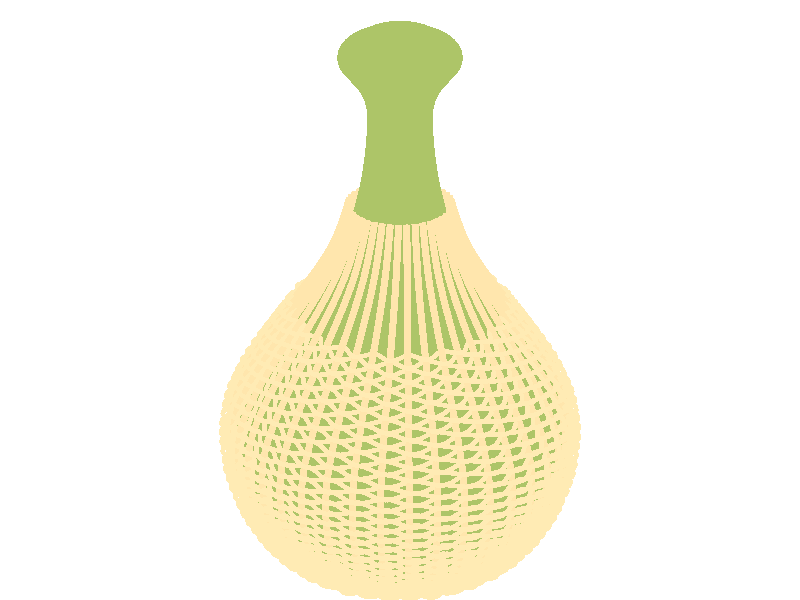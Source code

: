 // Persistence Of Vision raytracer version 3.5 sample file.
//
//=================================================================================
//                                 WICKER WORK with "trace ()".
//=================================================================================
// [Fabien Mosen - August 2001]
//
// -w320 -h240
// -w800 -h600 +a0.3

//This scene demonstrates the use of the "trace" fonction to create shapes
//that fits irregular shapes.  We are going to model a wicker work surrounding
//a bottle, like the old Italian wine bottles.

#include "colors.inc"

//=========================================== WAVY RINGS =========================
//A macro to produce the wavy wicker rings
//freq : frequency, amplit : amplitude, phase : phase between -1 et 1 (usually 1)
//radius1 : big radius of ring, radius2 : radius of wicker
//Degree_Resolution : lenght of the little cylinders making the ring
#macro WickerRing (Freq, Amplit, Phase, Radius1, Radius2,Degree_Resolution)
 union {
  #local P1=<Radius1,0,0>+.0001;
  #local Boucle=0;
  #while (Boucle < 360)
   #local Position = Phase*Amplit*sin(radians(Boucle*Freq));
   #local P2 = P1;
   #local P1 = vrotate(<Radius1+Position, 0, 0>,y*Boucle);
   cylinder {P1,P2, Radius2}
  #local Boucle=Boucle+Degree_Resolution;
  #end
  cylinder {P2,<Radius1,0,0>, Radius2}
 }
#end

//=========================================== THE BOTTLE ======================
//This bottle was produced by SpilinEditor, and exported with height normalized
//to 1 unit (which allows easy scaling afterwards).

#declare BottleLathe =
lathe{
	cubic_spline
	15,
	<0.036140,0.004819>,<0.228886,0.036140>,<0.293938,0.279482>,
	<0.106010,0.599923>,<0.055415,0.850493>,<0.103601,0.951684>,
	<0.072280,0.990234>,<0.038549,0.963731>,<0.062643,0.619197>,
	<0.277073,0.257798>,<0.185518,0.038549>,<0.014456,0.060233>,
	<0.036140,0.004819>,<0.228886,0.036140>,<0.293938,0.279482>
}

#declare BigBottle = object {
 BottleLathe
 scale 50
 pigment {MediumForestGreen} finish {phong .9}
}

object {BigBottle}

//================================== PLACING THE RINGS ========================

//"scanning" the bottle from bottom to top.

#declare Loop=0;    //from 0
#while (Loop < 25)  //to 25, wicker stopping at middle height
                    //but you can change that.

   #declare StartTrace = <50,Loop,0>; //50 is the distance for the start of
                                      //the tracing ray.  Adjust to your
                                      //bottle's maximum diameter

   #declare FoundPoint = trace (BigBottle, StartTrace, <-1,0,0>);
   //now, we know the radius of the bottle at a given height.

   //then we call the ring macro, using the found radius, with a frequency
   //of 20

   object {WickerRing (20, .5, 1, 1+FoundPoint.x, .2, 2)
           translate y*Loop pigment {rgb <255/255,212/255,117/255>}
                              finish {phong .5 specular .5}
                              normal {bumps .2 scale .3}
           rotate y*Loop*18 //rotate each time to alternate the rings '
                            //phases (360/20 = 18)
           }

#declare Loop=Loop+.5;
#end

//================================== VERTICAL FIBERS ========================
//creating the vertical fiber passing trough all rings, using the
//same method than previously.
#declare V_Fiber = union {
   #declare StartTrace = <50,0,0>;
   #declare FoundPoint = trace (BigBottle, StartTrace, <-1,0,0>);
   #declare P1=FoundPoint+.0001;
#declare Loop=0;
#while (Loop < 35)
   #declare StartTrace = <50,Loop,0>;
   #declare FoundPoint = trace (BigBottle, StartTrace, <-1,0,0>);
   #declare P2=P1;
   #declare P1=FoundPoint+.5;
    cylinder {P1,P2,.3}
#declare Loop=Loop+1;
#end
   }//end of union

object {BigBottle}

//placing vertical fibers
#declare I=-1;
#while (I < 360)
 object {V_Fiber rotate y*I
                              pigment {rgb <255/255,201/255,107/255>}
                              finish {phong .5 specular .5}
                              normal {bumps .2 scale .3}
                              }
#declare I=I+9;//rotation  = 0.5*(rings rotation)
#end

//=========================================== SCENERY =========================
light_source {<100,300,200> White*2}
camera {location <100,100,100> direction z*3 look_at <0,25,0>}
plane {y,0 pigment {White}}
